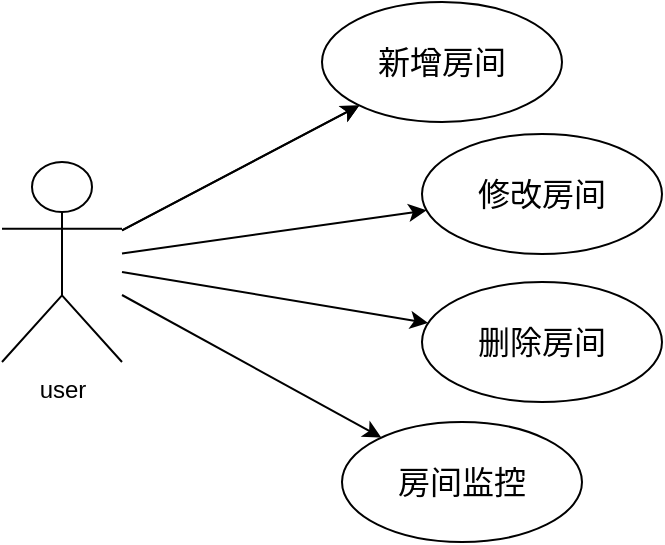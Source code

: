 <mxfile version="18.0.2" type="github">
  <diagram id="GYjsUdGKFCX6E71LOG4T" name="第 1 页">
    <mxGraphModel dx="981" dy="481" grid="1" gridSize="10" guides="1" tooltips="1" connect="1" arrows="1" fold="1" page="1" pageScale="1" pageWidth="827" pageHeight="1169" math="0" shadow="0">
      <root>
        <mxCell id="0" />
        <mxCell id="1" parent="0" />
        <mxCell id="-EIhwpINamlwKlCdgpav-13" value="" style="rounded=0;orthogonalLoop=1;jettySize=auto;html=1;" parent="1" source="-EIhwpINamlwKlCdgpav-17" target="-EIhwpINamlwKlCdgpav-18" edge="1">
          <mxGeometry relative="1" as="geometry" />
        </mxCell>
        <mxCell id="-EIhwpINamlwKlCdgpav-14" value="" style="edgeStyle=none;rounded=0;orthogonalLoop=1;jettySize=auto;html=1;" parent="1" source="-EIhwpINamlwKlCdgpav-17" target="-EIhwpINamlwKlCdgpav-18" edge="1">
          <mxGeometry relative="1" as="geometry" />
        </mxCell>
        <mxCell id="-EIhwpINamlwKlCdgpav-15" value="" style="edgeStyle=none;rounded=0;orthogonalLoop=1;jettySize=auto;html=1;" parent="1" source="-EIhwpINamlwKlCdgpav-17" target="-EIhwpINamlwKlCdgpav-19" edge="1">
          <mxGeometry relative="1" as="geometry" />
        </mxCell>
        <mxCell id="-EIhwpINamlwKlCdgpav-16" value="" style="edgeStyle=none;rounded=0;orthogonalLoop=1;jettySize=auto;html=1;" parent="1" source="-EIhwpINamlwKlCdgpav-17" target="-EIhwpINamlwKlCdgpav-21" edge="1">
          <mxGeometry relative="1" as="geometry" />
        </mxCell>
        <mxCell id="-EIhwpINamlwKlCdgpav-28" value="" style="edgeStyle=none;rounded=0;orthogonalLoop=1;jettySize=auto;html=1;" parent="1" source="-EIhwpINamlwKlCdgpav-17" target="-EIhwpINamlwKlCdgpav-27" edge="1">
          <mxGeometry relative="1" as="geometry" />
        </mxCell>
        <mxCell id="-EIhwpINamlwKlCdgpav-17" value="user" style="shape=umlActor;verticalLabelPosition=bottom;verticalAlign=top;html=1;outlineConnect=0;" parent="1" vertex="1">
          <mxGeometry x="180" y="640" width="60" height="100" as="geometry" />
        </mxCell>
        <mxCell id="-EIhwpINamlwKlCdgpav-18" value="新增房间" style="ellipse;whiteSpace=wrap;html=1;verticalAlign=middle;align=center;fontSize=16;" parent="1" vertex="1">
          <mxGeometry x="340" y="560" width="120" height="60" as="geometry" />
        </mxCell>
        <mxCell id="-EIhwpINamlwKlCdgpav-19" value="修改房间" style="ellipse;whiteSpace=wrap;html=1;verticalAlign=middle;fontSize=16;" parent="1" vertex="1">
          <mxGeometry x="390" y="626" width="120" height="60" as="geometry" />
        </mxCell>
        <mxCell id="-EIhwpINamlwKlCdgpav-21" value="删除房间" style="ellipse;whiteSpace=wrap;html=1;verticalAlign=middle;fontSize=16;" parent="1" vertex="1">
          <mxGeometry x="390" y="700" width="120" height="60" as="geometry" />
        </mxCell>
        <mxCell id="-EIhwpINamlwKlCdgpav-27" value="房间监控" style="ellipse;whiteSpace=wrap;html=1;verticalAlign=middle;fontSize=16;" parent="1" vertex="1">
          <mxGeometry x="350" y="770" width="120" height="60" as="geometry" />
        </mxCell>
      </root>
    </mxGraphModel>
  </diagram>
</mxfile>
